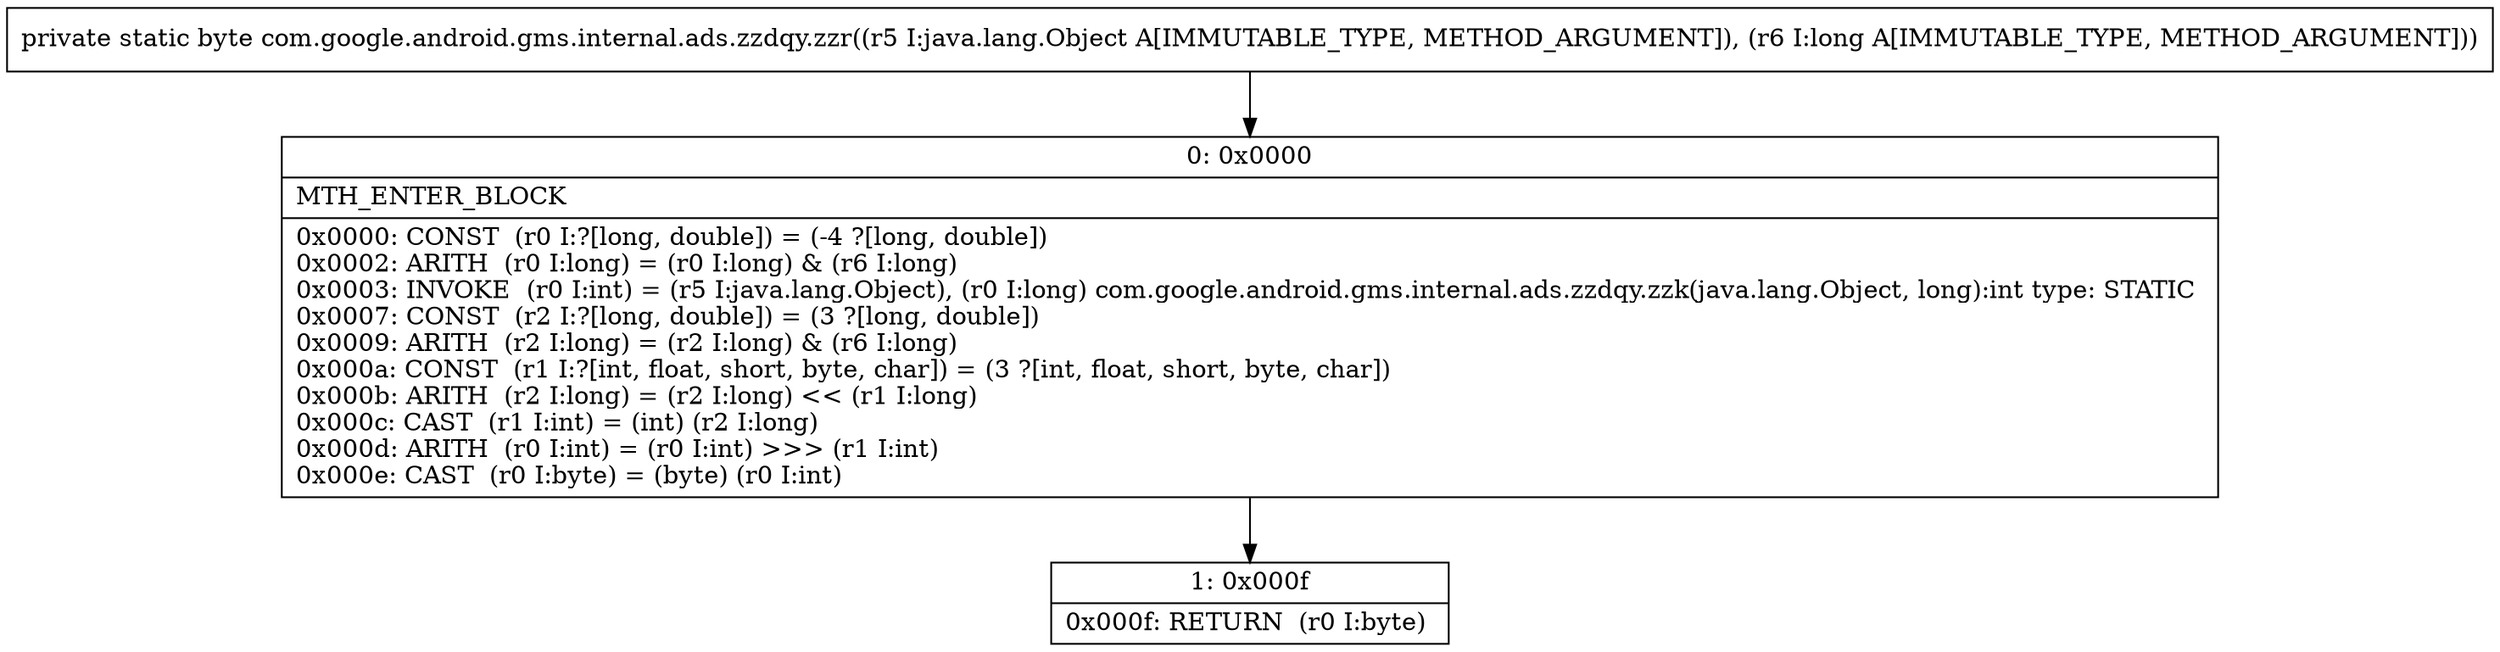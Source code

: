digraph "CFG forcom.google.android.gms.internal.ads.zzdqy.zzr(Ljava\/lang\/Object;J)B" {
Node_0 [shape=record,label="{0\:\ 0x0000|MTH_ENTER_BLOCK\l|0x0000: CONST  (r0 I:?[long, double]) = (\-4 ?[long, double]) \l0x0002: ARITH  (r0 I:long) = (r0 I:long) & (r6 I:long) \l0x0003: INVOKE  (r0 I:int) = (r5 I:java.lang.Object), (r0 I:long) com.google.android.gms.internal.ads.zzdqy.zzk(java.lang.Object, long):int type: STATIC \l0x0007: CONST  (r2 I:?[long, double]) = (3 ?[long, double]) \l0x0009: ARITH  (r2 I:long) = (r2 I:long) & (r6 I:long) \l0x000a: CONST  (r1 I:?[int, float, short, byte, char]) = (3 ?[int, float, short, byte, char]) \l0x000b: ARITH  (r2 I:long) = (r2 I:long) \<\< (r1 I:long) \l0x000c: CAST  (r1 I:int) = (int) (r2 I:long) \l0x000d: ARITH  (r0 I:int) = (r0 I:int) \>\>\> (r1 I:int) \l0x000e: CAST  (r0 I:byte) = (byte) (r0 I:int) \l}"];
Node_1 [shape=record,label="{1\:\ 0x000f|0x000f: RETURN  (r0 I:byte) \l}"];
MethodNode[shape=record,label="{private static byte com.google.android.gms.internal.ads.zzdqy.zzr((r5 I:java.lang.Object A[IMMUTABLE_TYPE, METHOD_ARGUMENT]), (r6 I:long A[IMMUTABLE_TYPE, METHOD_ARGUMENT])) }"];
MethodNode -> Node_0;
Node_0 -> Node_1;
}

